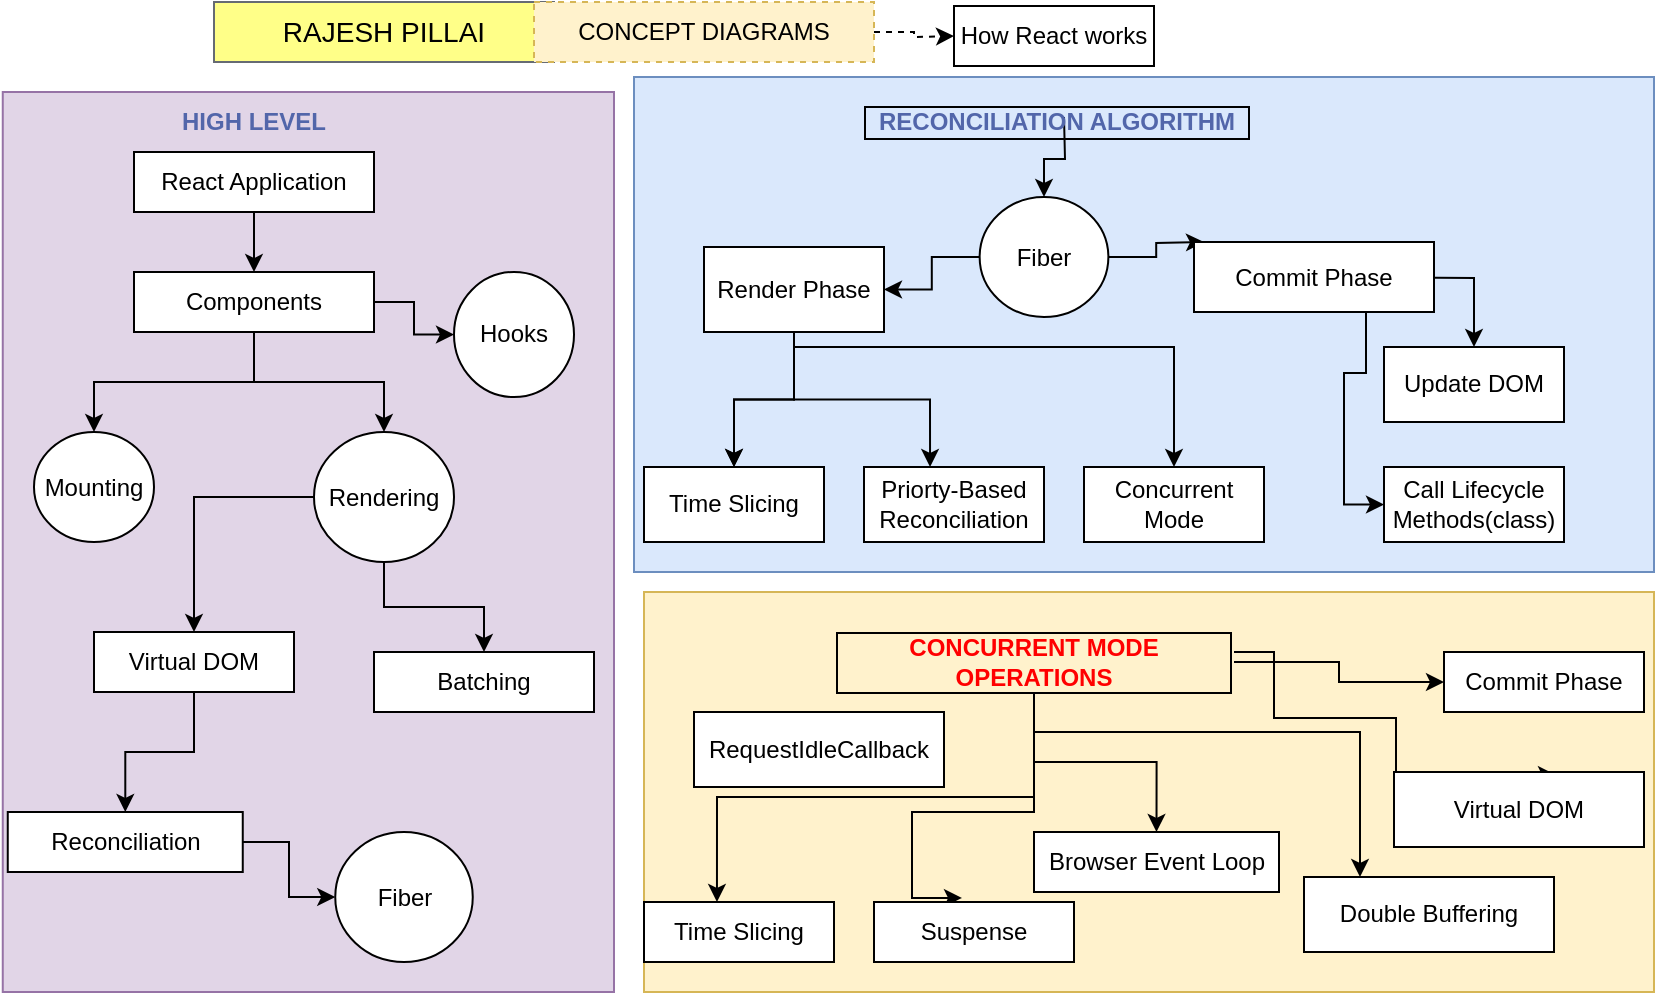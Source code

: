 <mxfile version="21.7.5" type="github">
  <diagram name="Page-1" id="Si3TmL1HpiABUJQwDJJA">
    <mxGraphModel dx="872" dy="491" grid="1" gridSize="10" guides="1" tooltips="1" connect="1" arrows="1" fold="1" page="1" pageScale="1" pageWidth="850" pageHeight="1100" math="0" shadow="0">
      <root>
        <mxCell id="0" />
        <mxCell id="1" parent="0" />
        <mxCell id="eLfbE6LILlzCmEPhJ3s3-66" value="" style="rounded=0;whiteSpace=wrap;html=1;fillColor=#e1d5e7;strokeColor=#9673a6;" vertex="1" parent="1">
          <mxGeometry x="14.38" y="60" width="305.62" height="450" as="geometry" />
        </mxCell>
        <mxCell id="eLfbE6LILlzCmEPhJ3s3-65" value="" style="rounded=0;whiteSpace=wrap;html=1;fillColor=#dae8fc;strokeColor=#6c8ebf;" vertex="1" parent="1">
          <mxGeometry x="330" y="52.5" width="510" height="247.5" as="geometry" />
        </mxCell>
        <mxCell id="eLfbE6LILlzCmEPhJ3s3-63" value="" style="rounded=0;whiteSpace=wrap;html=1;fillColor=#fff2cc;strokeColor=#d6b656;" vertex="1" parent="1">
          <mxGeometry x="335" y="310" width="505" height="200" as="geometry" />
        </mxCell>
        <mxCell id="eLfbE6LILlzCmEPhJ3s3-1" value="RAJESH PILLAI" style="text;html=1;strokeColor=#666B73;fillColor=#ffff88;align=center;verticalAlign=middle;whiteSpace=wrap;rounded=0;fontSize=14;labelBorderColor=none;" vertex="1" parent="1">
          <mxGeometry x="120" y="15" width="170" height="30" as="geometry" />
        </mxCell>
        <mxCell id="eLfbE6LILlzCmEPhJ3s3-4" style="edgeStyle=orthogonalEdgeStyle;rounded=0;orthogonalLoop=1;jettySize=auto;html=1;dashed=1;" edge="1" parent="1" source="eLfbE6LILlzCmEPhJ3s3-2">
          <mxGeometry relative="1" as="geometry">
            <mxPoint x="490" y="32" as="targetPoint" />
          </mxGeometry>
        </mxCell>
        <mxCell id="eLfbE6LILlzCmEPhJ3s3-2" value="CONCEPT DIAGRAMS" style="text;html=1;strokeColor=#d6b656;fillColor=#fff2cc;align=center;verticalAlign=middle;whiteSpace=wrap;rounded=0;dashed=1;" vertex="1" parent="1">
          <mxGeometry x="280" y="15" width="170" height="30" as="geometry" />
        </mxCell>
        <mxCell id="eLfbE6LILlzCmEPhJ3s3-3" value="How React works" style="text;html=1;strokeColor=default;fillColor=none;align=center;verticalAlign=middle;whiteSpace=wrap;rounded=0;labelBorderColor=none;" vertex="1" parent="1">
          <mxGeometry x="490" y="17" width="100" height="30" as="geometry" />
        </mxCell>
        <mxCell id="eLfbE6LILlzCmEPhJ3s3-8" value="" style="edgeStyle=orthogonalEdgeStyle;rounded=0;orthogonalLoop=1;jettySize=auto;html=1;" edge="1" parent="1" source="eLfbE6LILlzCmEPhJ3s3-5" target="eLfbE6LILlzCmEPhJ3s3-7">
          <mxGeometry relative="1" as="geometry" />
        </mxCell>
        <mxCell id="eLfbE6LILlzCmEPhJ3s3-5" value="React Application" style="rounded=0;whiteSpace=wrap;html=1;" vertex="1" parent="1">
          <mxGeometry x="80" y="90" width="120" height="30" as="geometry" />
        </mxCell>
        <mxCell id="eLfbE6LILlzCmEPhJ3s3-10" value="" style="edgeStyle=orthogonalEdgeStyle;rounded=0;orthogonalLoop=1;jettySize=auto;html=1;" edge="1" parent="1" source="eLfbE6LILlzCmEPhJ3s3-7" target="eLfbE6LILlzCmEPhJ3s3-9">
          <mxGeometry relative="1" as="geometry" />
        </mxCell>
        <mxCell id="eLfbE6LILlzCmEPhJ3s3-12" value="" style="edgeStyle=orthogonalEdgeStyle;rounded=0;orthogonalLoop=1;jettySize=auto;html=1;" edge="1" parent="1" source="eLfbE6LILlzCmEPhJ3s3-7" target="eLfbE6LILlzCmEPhJ3s3-11">
          <mxGeometry relative="1" as="geometry" />
        </mxCell>
        <mxCell id="eLfbE6LILlzCmEPhJ3s3-14" value="" style="edgeStyle=orthogonalEdgeStyle;rounded=0;orthogonalLoop=1;jettySize=auto;html=1;" edge="1" parent="1" source="eLfbE6LILlzCmEPhJ3s3-7" target="eLfbE6LILlzCmEPhJ3s3-13">
          <mxGeometry relative="1" as="geometry" />
        </mxCell>
        <mxCell id="eLfbE6LILlzCmEPhJ3s3-7" value="Components" style="rounded=0;whiteSpace=wrap;html=1;" vertex="1" parent="1">
          <mxGeometry x="80" y="150" width="120" height="30" as="geometry" />
        </mxCell>
        <mxCell id="eLfbE6LILlzCmEPhJ3s3-9" value="Mounting" style="ellipse;whiteSpace=wrap;html=1;rounded=0;" vertex="1" parent="1">
          <mxGeometry x="30" y="230" width="60" height="55" as="geometry" />
        </mxCell>
        <mxCell id="eLfbE6LILlzCmEPhJ3s3-16" value="" style="edgeStyle=orthogonalEdgeStyle;rounded=0;orthogonalLoop=1;jettySize=auto;html=1;" edge="1" parent="1" source="eLfbE6LILlzCmEPhJ3s3-11" target="eLfbE6LILlzCmEPhJ3s3-15">
          <mxGeometry relative="1" as="geometry" />
        </mxCell>
        <mxCell id="eLfbE6LILlzCmEPhJ3s3-22" value="" style="edgeStyle=orthogonalEdgeStyle;rounded=0;orthogonalLoop=1;jettySize=auto;html=1;" edge="1" parent="1" source="eLfbE6LILlzCmEPhJ3s3-11" target="eLfbE6LILlzCmEPhJ3s3-21">
          <mxGeometry relative="1" as="geometry" />
        </mxCell>
        <mxCell id="eLfbE6LILlzCmEPhJ3s3-11" value="Rendering" style="ellipse;whiteSpace=wrap;html=1;rounded=0;" vertex="1" parent="1">
          <mxGeometry x="170" y="230" width="70" height="65" as="geometry" />
        </mxCell>
        <mxCell id="eLfbE6LILlzCmEPhJ3s3-13" value="Hooks" style="ellipse;whiteSpace=wrap;html=1;rounded=0;" vertex="1" parent="1">
          <mxGeometry x="240" y="150" width="60" height="62.5" as="geometry" />
        </mxCell>
        <mxCell id="eLfbE6LILlzCmEPhJ3s3-24" value="" style="edgeStyle=orthogonalEdgeStyle;rounded=0;orthogonalLoop=1;jettySize=auto;html=1;" edge="1" parent="1" source="eLfbE6LILlzCmEPhJ3s3-15" target="eLfbE6LILlzCmEPhJ3s3-23">
          <mxGeometry relative="1" as="geometry" />
        </mxCell>
        <mxCell id="eLfbE6LILlzCmEPhJ3s3-15" value="Virtual DOM" style="whiteSpace=wrap;html=1;rounded=0;" vertex="1" parent="1">
          <mxGeometry x="60" y="330" width="100" height="30" as="geometry" />
        </mxCell>
        <mxCell id="eLfbE6LILlzCmEPhJ3s3-21" value="Batching" style="whiteSpace=wrap;html=1;rounded=0;" vertex="1" parent="1">
          <mxGeometry x="200" y="340" width="110" height="30" as="geometry" />
        </mxCell>
        <mxCell id="eLfbE6LILlzCmEPhJ3s3-26" value="" style="edgeStyle=orthogonalEdgeStyle;rounded=0;orthogonalLoop=1;jettySize=auto;html=1;" edge="1" parent="1" source="eLfbE6LILlzCmEPhJ3s3-23" target="eLfbE6LILlzCmEPhJ3s3-25">
          <mxGeometry relative="1" as="geometry" />
        </mxCell>
        <mxCell id="eLfbE6LILlzCmEPhJ3s3-23" value="Reconciliation" style="whiteSpace=wrap;html=1;rounded=0;" vertex="1" parent="1">
          <mxGeometry x="16.88" y="420" width="117.5" height="30" as="geometry" />
        </mxCell>
        <mxCell id="eLfbE6LILlzCmEPhJ3s3-25" value="Fiber" style="ellipse;whiteSpace=wrap;html=1;rounded=0;" vertex="1" parent="1">
          <mxGeometry x="180.63" y="430" width="68.75" height="65" as="geometry" />
        </mxCell>
        <mxCell id="eLfbE6LILlzCmEPhJ3s3-27" value="HIGH LEVEL" style="text;html=1;strokeColor=none;fillColor=none;align=center;verticalAlign=middle;whiteSpace=wrap;rounded=0;fontColor=#5266AA;fontStyle=1" vertex="1" parent="1">
          <mxGeometry x="55" y="60" width="170" height="30" as="geometry" />
        </mxCell>
        <mxCell id="eLfbE6LILlzCmEPhJ3s3-64" style="edgeStyle=orthogonalEdgeStyle;rounded=0;orthogonalLoop=1;jettySize=auto;html=1;entryX=0.5;entryY=0;entryDx=0;entryDy=0;" edge="1" parent="1" target="eLfbE6LILlzCmEPhJ3s3-29">
          <mxGeometry relative="1" as="geometry">
            <mxPoint x="545" y="72.5" as="sourcePoint" />
          </mxGeometry>
        </mxCell>
        <mxCell id="eLfbE6LILlzCmEPhJ3s3-28" value="&amp;nbsp; RECONCILIATION ALGORITHM&amp;nbsp;&amp;nbsp;" style="text;html=1;strokeColor=none;fillColor=none;align=center;verticalAlign=middle;whiteSpace=wrap;rounded=0;fontColor=#5266AA;fontStyle=1;labelBorderColor=default;spacingLeft=3;" vertex="1" parent="1">
          <mxGeometry x="440" y="60" width="200" height="30" as="geometry" />
        </mxCell>
        <mxCell id="eLfbE6LILlzCmEPhJ3s3-31" value="" style="edgeStyle=orthogonalEdgeStyle;rounded=0;orthogonalLoop=1;jettySize=auto;html=1;" edge="1" parent="1" source="eLfbE6LILlzCmEPhJ3s3-29" target="eLfbE6LILlzCmEPhJ3s3-30">
          <mxGeometry relative="1" as="geometry" />
        </mxCell>
        <mxCell id="eLfbE6LILlzCmEPhJ3s3-35" value="" style="edgeStyle=orthogonalEdgeStyle;rounded=0;orthogonalLoop=1;jettySize=auto;html=1;" edge="1" parent="1" source="eLfbE6LILlzCmEPhJ3s3-29">
          <mxGeometry relative="1" as="geometry">
            <mxPoint x="615" y="135" as="targetPoint" />
          </mxGeometry>
        </mxCell>
        <mxCell id="eLfbE6LILlzCmEPhJ3s3-29" value="Fiber" style="ellipse;whiteSpace=wrap;html=1;rounded=0;" vertex="1" parent="1">
          <mxGeometry x="502.82" y="112.5" width="64.37" height="60" as="geometry" />
        </mxCell>
        <mxCell id="eLfbE6LILlzCmEPhJ3s3-37" value="" style="edgeStyle=orthogonalEdgeStyle;rounded=0;orthogonalLoop=1;jettySize=auto;html=1;" edge="1" parent="1" source="eLfbE6LILlzCmEPhJ3s3-30" target="eLfbE6LILlzCmEPhJ3s3-36">
          <mxGeometry relative="1" as="geometry" />
        </mxCell>
        <mxCell id="eLfbE6LILlzCmEPhJ3s3-38" value="" style="edgeStyle=orthogonalEdgeStyle;rounded=0;orthogonalLoop=1;jettySize=auto;html=1;" edge="1" parent="1" source="eLfbE6LILlzCmEPhJ3s3-30" target="eLfbE6LILlzCmEPhJ3s3-36">
          <mxGeometry relative="1" as="geometry" />
        </mxCell>
        <mxCell id="eLfbE6LILlzCmEPhJ3s3-41" style="edgeStyle=orthogonalEdgeStyle;rounded=0;orthogonalLoop=1;jettySize=auto;html=1;entryX=0.367;entryY=0;entryDx=0;entryDy=0;entryPerimeter=0;" edge="1" parent="1" source="eLfbE6LILlzCmEPhJ3s3-30" target="eLfbE6LILlzCmEPhJ3s3-39">
          <mxGeometry relative="1" as="geometry" />
        </mxCell>
        <mxCell id="eLfbE6LILlzCmEPhJ3s3-42" style="edgeStyle=orthogonalEdgeStyle;rounded=0;orthogonalLoop=1;jettySize=auto;html=1;" edge="1" parent="1" source="eLfbE6LILlzCmEPhJ3s3-30" target="eLfbE6LILlzCmEPhJ3s3-40">
          <mxGeometry relative="1" as="geometry">
            <Array as="points">
              <mxPoint x="410" y="187.5" />
              <mxPoint x="600" y="187.5" />
            </Array>
          </mxGeometry>
        </mxCell>
        <mxCell id="eLfbE6LILlzCmEPhJ3s3-30" value="Render Phase" style="whiteSpace=wrap;html=1;rounded=0;" vertex="1" parent="1">
          <mxGeometry x="365" y="137.5" width="90" height="42.5" as="geometry" />
        </mxCell>
        <mxCell id="eLfbE6LILlzCmEPhJ3s3-45" style="edgeStyle=orthogonalEdgeStyle;rounded=0;orthogonalLoop=1;jettySize=auto;html=1;entryX=0.5;entryY=0;entryDx=0;entryDy=0;" edge="1" parent="1" target="eLfbE6LILlzCmEPhJ3s3-43">
          <mxGeometry relative="1" as="geometry">
            <mxPoint x="675" y="152.5" as="sourcePoint" />
          </mxGeometry>
        </mxCell>
        <mxCell id="eLfbE6LILlzCmEPhJ3s3-46" style="edgeStyle=orthogonalEdgeStyle;rounded=0;orthogonalLoop=1;jettySize=auto;html=1;entryX=0;entryY=0.5;entryDx=0;entryDy=0;" edge="1" parent="1" target="eLfbE6LILlzCmEPhJ3s3-44">
          <mxGeometry relative="1" as="geometry">
            <mxPoint x="675" y="152.5" as="sourcePoint" />
          </mxGeometry>
        </mxCell>
        <mxCell id="eLfbE6LILlzCmEPhJ3s3-34" value="Commit Phase" style="whiteSpace=wrap;html=1;rounded=0;movable=0;resizable=0;rotatable=0;deletable=0;editable=0;locked=1;connectable=0;" vertex="1" parent="1">
          <mxGeometry x="610" y="135" width="120" height="35" as="geometry" />
        </mxCell>
        <mxCell id="eLfbE6LILlzCmEPhJ3s3-36" value="Time Slicing" style="whiteSpace=wrap;html=1;rounded=0;" vertex="1" parent="1">
          <mxGeometry x="335" y="247.5" width="90" height="37.5" as="geometry" />
        </mxCell>
        <mxCell id="eLfbE6LILlzCmEPhJ3s3-39" value="Priorty-Based Reconciliation" style="whiteSpace=wrap;html=1;rounded=0;" vertex="1" parent="1">
          <mxGeometry x="445" y="247.5" width="90" height="37.5" as="geometry" />
        </mxCell>
        <mxCell id="eLfbE6LILlzCmEPhJ3s3-40" value="Concurrent Mode" style="whiteSpace=wrap;html=1;rounded=0;" vertex="1" parent="1">
          <mxGeometry x="555" y="247.5" width="90" height="37.5" as="geometry" />
        </mxCell>
        <mxCell id="eLfbE6LILlzCmEPhJ3s3-43" value="Update DOM" style="whiteSpace=wrap;html=1;rounded=0;" vertex="1" parent="1">
          <mxGeometry x="705" y="187.5" width="90" height="37.5" as="geometry" />
        </mxCell>
        <mxCell id="eLfbE6LILlzCmEPhJ3s3-44" value="Call Lifecycle Methods(class)" style="whiteSpace=wrap;html=1;rounded=0;" vertex="1" parent="1">
          <mxGeometry x="705" y="247.5" width="90" height="37.5" as="geometry" />
        </mxCell>
        <mxCell id="eLfbE6LILlzCmEPhJ3s3-56" style="edgeStyle=orthogonalEdgeStyle;rounded=0;orthogonalLoop=1;jettySize=auto;html=1;" edge="1" parent="1" source="eLfbE6LILlzCmEPhJ3s3-47" target="eLfbE6LILlzCmEPhJ3s3-49">
          <mxGeometry relative="1" as="geometry">
            <Array as="points">
              <mxPoint x="530" y="380" />
              <mxPoint x="693" y="380" />
            </Array>
          </mxGeometry>
        </mxCell>
        <mxCell id="eLfbE6LILlzCmEPhJ3s3-57" style="edgeStyle=orthogonalEdgeStyle;rounded=0;orthogonalLoop=1;jettySize=auto;html=1;entryX=0.648;entryY=0.04;entryDx=0;entryDy=0;entryPerimeter=0;" edge="1" parent="1" source="eLfbE6LILlzCmEPhJ3s3-47" target="eLfbE6LILlzCmEPhJ3s3-50">
          <mxGeometry relative="1" as="geometry">
            <Array as="points">
              <mxPoint x="650" y="340" />
              <mxPoint x="650" y="373" />
              <mxPoint x="711" y="373" />
            </Array>
          </mxGeometry>
        </mxCell>
        <mxCell id="eLfbE6LILlzCmEPhJ3s3-58" style="edgeStyle=orthogonalEdgeStyle;rounded=0;orthogonalLoop=1;jettySize=auto;html=1;entryX=0.384;entryY=0;entryDx=0;entryDy=0;entryPerimeter=0;" edge="1" parent="1" source="eLfbE6LILlzCmEPhJ3s3-47" target="eLfbE6LILlzCmEPhJ3s3-51">
          <mxGeometry relative="1" as="geometry" />
        </mxCell>
        <mxCell id="eLfbE6LILlzCmEPhJ3s3-59" style="edgeStyle=orthogonalEdgeStyle;rounded=0;orthogonalLoop=1;jettySize=auto;html=1;entryX=0.44;entryY=-0.067;entryDx=0;entryDy=0;entryPerimeter=0;" edge="1" parent="1" source="eLfbE6LILlzCmEPhJ3s3-47" target="eLfbE6LILlzCmEPhJ3s3-52">
          <mxGeometry relative="1" as="geometry">
            <Array as="points">
              <mxPoint x="530" y="420" />
              <mxPoint x="469" y="420" />
            </Array>
          </mxGeometry>
        </mxCell>
        <mxCell id="eLfbE6LILlzCmEPhJ3s3-60" style="edgeStyle=orthogonalEdgeStyle;rounded=0;orthogonalLoop=1;jettySize=auto;html=1;entryX=0.5;entryY=0;entryDx=0;entryDy=0;" edge="1" parent="1" source="eLfbE6LILlzCmEPhJ3s3-47" target="eLfbE6LILlzCmEPhJ3s3-53">
          <mxGeometry relative="1" as="geometry" />
        </mxCell>
        <mxCell id="eLfbE6LILlzCmEPhJ3s3-61" style="edgeStyle=orthogonalEdgeStyle;rounded=0;orthogonalLoop=1;jettySize=auto;html=1;" edge="1" parent="1" source="eLfbE6LILlzCmEPhJ3s3-47" target="eLfbE6LILlzCmEPhJ3s3-54">
          <mxGeometry relative="1" as="geometry" />
        </mxCell>
        <mxCell id="eLfbE6LILlzCmEPhJ3s3-47" value="CONCURRENT MODE OPERATIONS" style="text;html=1;strokeColor=none;fillColor=none;align=center;verticalAlign=middle;whiteSpace=wrap;rounded=0;fontColor=#FF0000;fontStyle=1;labelBorderColor=default;" vertex="1" parent="1">
          <mxGeometry x="430" y="330" width="200" height="30" as="geometry" />
        </mxCell>
        <mxCell id="eLfbE6LILlzCmEPhJ3s3-48" value="RequestIdleCallback" style="whiteSpace=wrap;html=1;rounded=0;" vertex="1" parent="1">
          <mxGeometry x="360" y="370" width="125" height="37.5" as="geometry" />
        </mxCell>
        <mxCell id="eLfbE6LILlzCmEPhJ3s3-49" value="Double Buffering" style="whiteSpace=wrap;html=1;rounded=0;movable=1;resizable=1;rotatable=1;deletable=1;editable=1;locked=0;connectable=1;" vertex="1" parent="1">
          <mxGeometry x="665" y="452.5" width="125" height="37.5" as="geometry" />
        </mxCell>
        <mxCell id="eLfbE6LILlzCmEPhJ3s3-50" value="Virtual DOM" style="whiteSpace=wrap;html=1;rounded=0;" vertex="1" parent="1">
          <mxGeometry x="710" y="400" width="125" height="37.5" as="geometry" />
        </mxCell>
        <mxCell id="eLfbE6LILlzCmEPhJ3s3-51" value="Time Slicing" style="whiteSpace=wrap;html=1;rounded=0;" vertex="1" parent="1">
          <mxGeometry x="335" y="465" width="95" height="30" as="geometry" />
        </mxCell>
        <mxCell id="eLfbE6LILlzCmEPhJ3s3-52" value="Suspense" style="whiteSpace=wrap;html=1;rounded=0;" vertex="1" parent="1">
          <mxGeometry x="450" y="465" width="100" height="30" as="geometry" />
        </mxCell>
        <mxCell id="eLfbE6LILlzCmEPhJ3s3-53" value="Browser Event Loop" style="whiteSpace=wrap;html=1;rounded=0;" vertex="1" parent="1">
          <mxGeometry x="530" y="430" width="122.5" height="30" as="geometry" />
        </mxCell>
        <mxCell id="eLfbE6LILlzCmEPhJ3s3-54" value="Commit Phase" style="whiteSpace=wrap;html=1;rounded=0;" vertex="1" parent="1">
          <mxGeometry x="735" y="340" width="100" height="30" as="geometry" />
        </mxCell>
      </root>
    </mxGraphModel>
  </diagram>
</mxfile>
